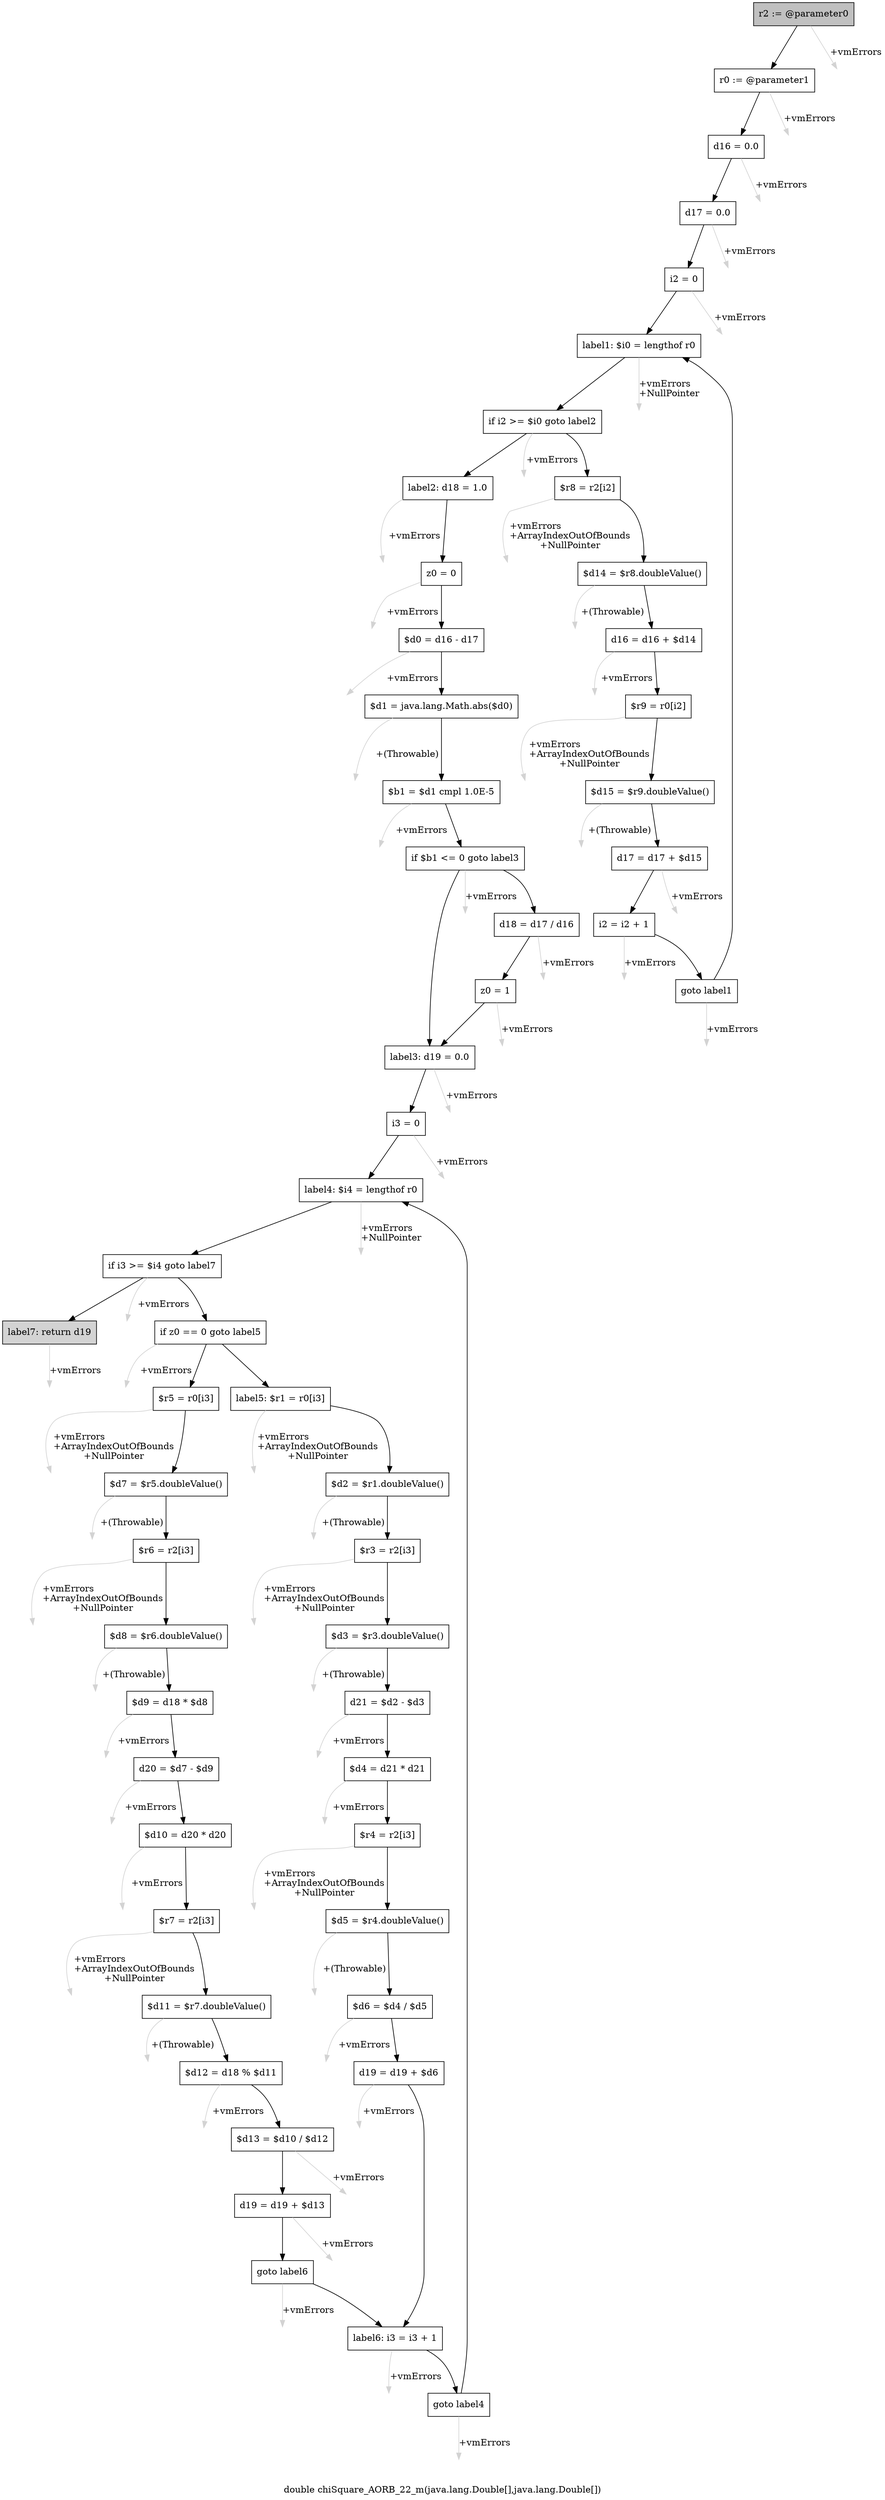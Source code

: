 digraph "double chiSquare_AORB_22_m(java.lang.Double[],java.lang.Double[])" {
    label="double chiSquare_AORB_22_m(java.lang.Double[],java.lang.Double[])";
    node [shape=box];
    "0" [style=filled,fillcolor=gray,label="r2 := @parameter0",];
    "1" [label="r0 := @parameter1",];
    "0"->"1" [color=black,];
    "54" [style=invis,label="Esc",];
    "0"->"54" [color=lightgray,label="\l+vmErrors",];
    "2" [label="d16 = 0.0",];
    "1"->"2" [color=black,];
    "55" [style=invis,label="Esc",];
    "1"->"55" [color=lightgray,label="\l+vmErrors",];
    "3" [label="d17 = 0.0",];
    "2"->"3" [color=black,];
    "56" [style=invis,label="Esc",];
    "2"->"56" [color=lightgray,label="\l+vmErrors",];
    "4" [label="i2 = 0",];
    "3"->"4" [color=black,];
    "57" [style=invis,label="Esc",];
    "3"->"57" [color=lightgray,label="\l+vmErrors",];
    "5" [label="label1: $i0 = lengthof r0",];
    "4"->"5" [color=black,];
    "58" [style=invis,label="Esc",];
    "4"->"58" [color=lightgray,label="\l+vmErrors",];
    "6" [label="if i2 >= $i0 goto label2",];
    "5"->"6" [color=black,];
    "59" [style=invis,label="Esc",];
    "5"->"59" [color=lightgray,label="\l+vmErrors\l+NullPointer",];
    "7" [label="$r8 = r2[i2]",];
    "6"->"7" [color=black,];
    "15" [label="label2: d18 = 1.0",];
    "6"->"15" [color=black,];
    "60" [style=invis,label="Esc",];
    "6"->"60" [color=lightgray,label="\l+vmErrors",];
    "8" [label="$d14 = $r8.doubleValue()",];
    "7"->"8" [color=black,];
    "61" [style=invis,label="Esc",];
    "7"->"61" [color=lightgray,label="\l+vmErrors\l+ArrayIndexOutOfBounds\l+NullPointer",];
    "9" [label="d16 = d16 + $d14",];
    "8"->"9" [color=black,];
    "62" [style=invis,label="Esc",];
    "8"->"62" [color=lightgray,label="\l+(Throwable)",];
    "10" [label="$r9 = r0[i2]",];
    "9"->"10" [color=black,];
    "63" [style=invis,label="Esc",];
    "9"->"63" [color=lightgray,label="\l+vmErrors",];
    "11" [label="$d15 = $r9.doubleValue()",];
    "10"->"11" [color=black,];
    "64" [style=invis,label="Esc",];
    "10"->"64" [color=lightgray,label="\l+vmErrors\l+ArrayIndexOutOfBounds\l+NullPointer",];
    "12" [label="d17 = d17 + $d15",];
    "11"->"12" [color=black,];
    "65" [style=invis,label="Esc",];
    "11"->"65" [color=lightgray,label="\l+(Throwable)",];
    "13" [label="i2 = i2 + 1",];
    "12"->"13" [color=black,];
    "66" [style=invis,label="Esc",];
    "12"->"66" [color=lightgray,label="\l+vmErrors",];
    "14" [label="goto label1",];
    "13"->"14" [color=black,];
    "67" [style=invis,label="Esc",];
    "13"->"67" [color=lightgray,label="\l+vmErrors",];
    "14"->"5" [color=black,];
    "68" [style=invis,label="Esc",];
    "14"->"68" [color=lightgray,label="\l+vmErrors",];
    "16" [label="z0 = 0",];
    "15"->"16" [color=black,];
    "69" [style=invis,label="Esc",];
    "15"->"69" [color=lightgray,label="\l+vmErrors",];
    "17" [label="$d0 = d16 - d17",];
    "16"->"17" [color=black,];
    "70" [style=invis,label="Esc",];
    "16"->"70" [color=lightgray,label="\l+vmErrors",];
    "18" [label="$d1 = java.lang.Math.abs($d0)",];
    "17"->"18" [color=black,];
    "71" [style=invis,label="Esc",];
    "17"->"71" [color=lightgray,label="\l+vmErrors",];
    "19" [label="$b1 = $d1 cmpl 1.0E-5",];
    "18"->"19" [color=black,];
    "72" [style=invis,label="Esc",];
    "18"->"72" [color=lightgray,label="\l+(Throwable)",];
    "20" [label="if $b1 <= 0 goto label3",];
    "19"->"20" [color=black,];
    "73" [style=invis,label="Esc",];
    "19"->"73" [color=lightgray,label="\l+vmErrors",];
    "21" [label="d18 = d17 / d16",];
    "20"->"21" [color=black,];
    "23" [label="label3: d19 = 0.0",];
    "20"->"23" [color=black,];
    "74" [style=invis,label="Esc",];
    "20"->"74" [color=lightgray,label="\l+vmErrors",];
    "22" [label="z0 = 1",];
    "21"->"22" [color=black,];
    "75" [style=invis,label="Esc",];
    "21"->"75" [color=lightgray,label="\l+vmErrors",];
    "22"->"23" [color=black,];
    "76" [style=invis,label="Esc",];
    "22"->"76" [color=lightgray,label="\l+vmErrors",];
    "24" [label="i3 = 0",];
    "23"->"24" [color=black,];
    "77" [style=invis,label="Esc",];
    "23"->"77" [color=lightgray,label="\l+vmErrors",];
    "25" [label="label4: $i4 = lengthof r0",];
    "24"->"25" [color=black,];
    "78" [style=invis,label="Esc",];
    "24"->"78" [color=lightgray,label="\l+vmErrors",];
    "26" [label="if i3 >= $i4 goto label7",];
    "25"->"26" [color=black,];
    "79" [style=invis,label="Esc",];
    "25"->"79" [color=lightgray,label="\l+vmErrors\l+NullPointer",];
    "27" [label="if z0 == 0 goto label5",];
    "26"->"27" [color=black,];
    "53" [style=filled,fillcolor=lightgray,label="label7: return d19",];
    "26"->"53" [color=black,];
    "80" [style=invis,label="Esc",];
    "26"->"80" [color=lightgray,label="\l+vmErrors",];
    "28" [label="$r5 = r0[i3]",];
    "27"->"28" [color=black,];
    "41" [label="label5: $r1 = r0[i3]",];
    "27"->"41" [color=black,];
    "81" [style=invis,label="Esc",];
    "27"->"81" [color=lightgray,label="\l+vmErrors",];
    "29" [label="$d7 = $r5.doubleValue()",];
    "28"->"29" [color=black,];
    "82" [style=invis,label="Esc",];
    "28"->"82" [color=lightgray,label="\l+vmErrors\l+ArrayIndexOutOfBounds\l+NullPointer",];
    "30" [label="$r6 = r2[i3]",];
    "29"->"30" [color=black,];
    "83" [style=invis,label="Esc",];
    "29"->"83" [color=lightgray,label="\l+(Throwable)",];
    "31" [label="$d8 = $r6.doubleValue()",];
    "30"->"31" [color=black,];
    "84" [style=invis,label="Esc",];
    "30"->"84" [color=lightgray,label="\l+vmErrors\l+ArrayIndexOutOfBounds\l+NullPointer",];
    "32" [label="$d9 = d18 * $d8",];
    "31"->"32" [color=black,];
    "85" [style=invis,label="Esc",];
    "31"->"85" [color=lightgray,label="\l+(Throwable)",];
    "33" [label="d20 = $d7 - $d9",];
    "32"->"33" [color=black,];
    "86" [style=invis,label="Esc",];
    "32"->"86" [color=lightgray,label="\l+vmErrors",];
    "34" [label="$d10 = d20 * d20",];
    "33"->"34" [color=black,];
    "87" [style=invis,label="Esc",];
    "33"->"87" [color=lightgray,label="\l+vmErrors",];
    "35" [label="$r7 = r2[i3]",];
    "34"->"35" [color=black,];
    "88" [style=invis,label="Esc",];
    "34"->"88" [color=lightgray,label="\l+vmErrors",];
    "36" [label="$d11 = $r7.doubleValue()",];
    "35"->"36" [color=black,];
    "89" [style=invis,label="Esc",];
    "35"->"89" [color=lightgray,label="\l+vmErrors\l+ArrayIndexOutOfBounds\l+NullPointer",];
    "37" [label="$d12 = d18 % $d11",];
    "36"->"37" [color=black,];
    "90" [style=invis,label="Esc",];
    "36"->"90" [color=lightgray,label="\l+(Throwable)",];
    "38" [label="$d13 = $d10 / $d12",];
    "37"->"38" [color=black,];
    "91" [style=invis,label="Esc",];
    "37"->"91" [color=lightgray,label="\l+vmErrors",];
    "39" [label="d19 = d19 + $d13",];
    "38"->"39" [color=black,];
    "92" [style=invis,label="Esc",];
    "38"->"92" [color=lightgray,label="\l+vmErrors",];
    "40" [label="goto label6",];
    "39"->"40" [color=black,];
    "93" [style=invis,label="Esc",];
    "39"->"93" [color=lightgray,label="\l+vmErrors",];
    "51" [label="label6: i3 = i3 + 1",];
    "40"->"51" [color=black,];
    "94" [style=invis,label="Esc",];
    "40"->"94" [color=lightgray,label="\l+vmErrors",];
    "42" [label="$d2 = $r1.doubleValue()",];
    "41"->"42" [color=black,];
    "95" [style=invis,label="Esc",];
    "41"->"95" [color=lightgray,label="\l+vmErrors\l+ArrayIndexOutOfBounds\l+NullPointer",];
    "43" [label="$r3 = r2[i3]",];
    "42"->"43" [color=black,];
    "96" [style=invis,label="Esc",];
    "42"->"96" [color=lightgray,label="\l+(Throwable)",];
    "44" [label="$d3 = $r3.doubleValue()",];
    "43"->"44" [color=black,];
    "97" [style=invis,label="Esc",];
    "43"->"97" [color=lightgray,label="\l+vmErrors\l+ArrayIndexOutOfBounds\l+NullPointer",];
    "45" [label="d21 = $d2 - $d3",];
    "44"->"45" [color=black,];
    "98" [style=invis,label="Esc",];
    "44"->"98" [color=lightgray,label="\l+(Throwable)",];
    "46" [label="$d4 = d21 * d21",];
    "45"->"46" [color=black,];
    "99" [style=invis,label="Esc",];
    "45"->"99" [color=lightgray,label="\l+vmErrors",];
    "47" [label="$r4 = r2[i3]",];
    "46"->"47" [color=black,];
    "100" [style=invis,label="Esc",];
    "46"->"100" [color=lightgray,label="\l+vmErrors",];
    "48" [label="$d5 = $r4.doubleValue()",];
    "47"->"48" [color=black,];
    "101" [style=invis,label="Esc",];
    "47"->"101" [color=lightgray,label="\l+vmErrors\l+ArrayIndexOutOfBounds\l+NullPointer",];
    "49" [label="$d6 = $d4 / $d5",];
    "48"->"49" [color=black,];
    "102" [style=invis,label="Esc",];
    "48"->"102" [color=lightgray,label="\l+(Throwable)",];
    "50" [label="d19 = d19 + $d6",];
    "49"->"50" [color=black,];
    "103" [style=invis,label="Esc",];
    "49"->"103" [color=lightgray,label="\l+vmErrors",];
    "50"->"51" [color=black,];
    "104" [style=invis,label="Esc",];
    "50"->"104" [color=lightgray,label="\l+vmErrors",];
    "52" [label="goto label4",];
    "51"->"52" [color=black,];
    "105" [style=invis,label="Esc",];
    "51"->"105" [color=lightgray,label="\l+vmErrors",];
    "52"->"25" [color=black,];
    "106" [style=invis,label="Esc",];
    "52"->"106" [color=lightgray,label="\l+vmErrors",];
    "107" [style=invis,label="Esc",];
    "53"->"107" [color=lightgray,label="\l+vmErrors",];
}
